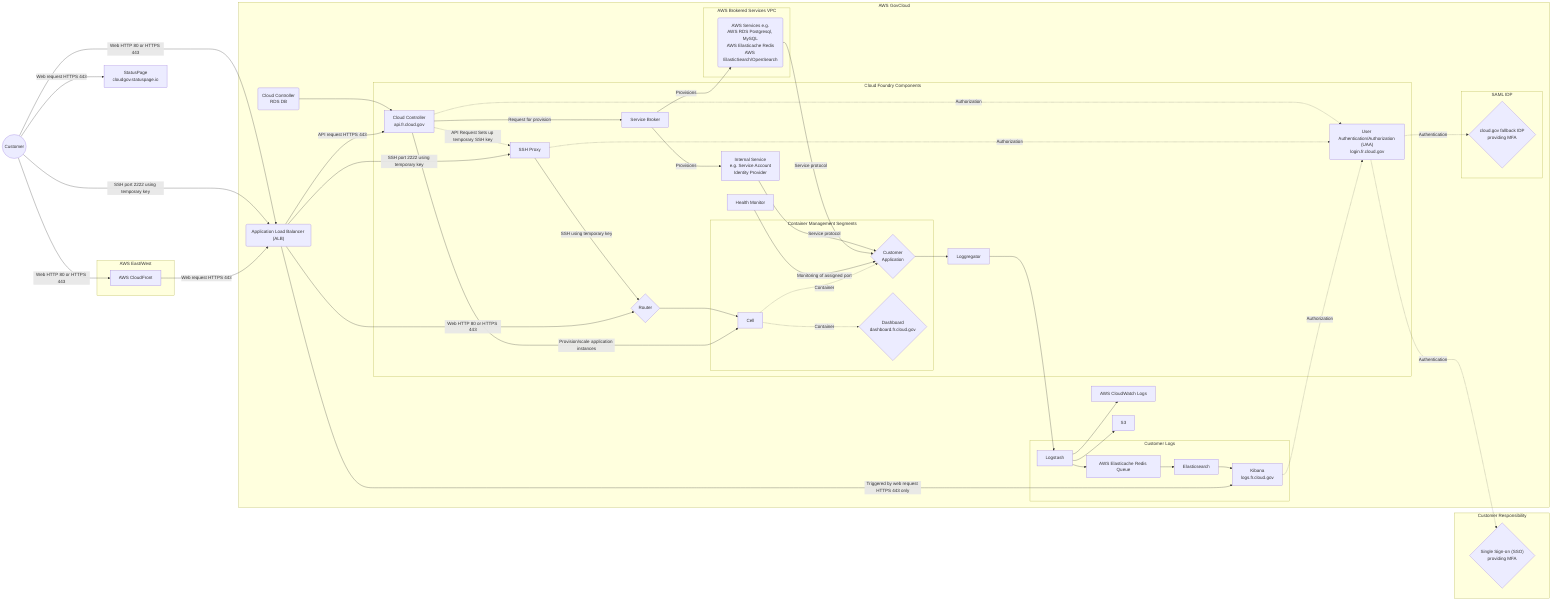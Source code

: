 %% title: 10-4.1 Customer Data Flow
%% description: Section 10 - System Environment - Figure 10-4.1 Customer Data Flow
graph LR
  subgraph AWS GovCloud
    subgraph Cloud Foundry Components
      subgraph Container Management Segments
        Cell["Cell"]
        AppContainer{"Customer<br>Application"}
        Dashboard{Dashboard<br>dashboard.fr.cloud.gov}
      end
      Router{Router}
      SSHProxy[SSH Proxy]
      UAA["User Authentication/Authorization (UAA)<br>login.fr.cloud.gov"]
      CloudController[Cloud Controller<br>api.fr.cloud.gov]
      ServiceBroker[Service Broker]
      InternalService["Internal Service<br>e.g. Service Account<br>Identity Provider"]
      HM[Health Monitor]
      Loggregator[Loggregator]
    end
    subgraph Customer Logs
      Q[AWS Elasticache Redis Queue]
      Logstash[Logstash]
      ES[Elasticsearch]
      Kibana[Kibana<br>logs.fr.cloud.gov]
    end
    subgraph AWS Brokered Services VPC
      AWSService("AWS Services e.g.<br>AWS RDS Postgresql, MySQL<br>AWS Elasticache Redis<br>AWS ElasticSearch/OpenSearch")
    end
    subgraph SAML IDP
      SAML{cloud.gov fallback IDP<br>providing MFA}
    end
    ALB("Application Load Balancer (ALB)")
    CloudControllerDB(Cloud Controller<br>RDS DB)
    CloudWatch[AWS CloudWatch Logs]
    S3[S3]
  end
  subgraph Customer Responsibility
    CustomerSAML{"Single Sign-on (SSO)<br>providing MFA"}
  end
  subgraph AWS East/West
    cloudfront["AWS CloudFront"]
  end

  Customer((Customer))
  statuspage["StatusPage<br>cloudgov.statuspage.io"]


  Router-->Cell
  SSHProxy--SSH using temporary key-->Router
  CloudController-.API Request Sets up temporary SSH key.->SSHProxy
  CloudController--Request for provision-->ServiceBroker
  CloudController--Provision/scale application instances-->Cell
  CloudControllerDB-->CloudController
  ServiceBroker--Provisions-->InternalService
  ServiceBroker--Provisions-->AWSService
  InternalService--Service protocol-->AppContainer
  AWSService--Service protocol-->AppContainer
  HM--Monitoring of assigned port-->AppContainer
  Cell-.Container.->AppContainer
  AppContainer-->Loggregator
  Cell-.Container.->Dashboard

  Loggregator-->Logstash
  Logstash-->Q
  Q-->ES
  Logstash-->CloudWatch
  Logstash-->S3
  ES-->Kibana

  Customer--"Web HTTP 80 or HTTPS 443"-->ALB
  Customer--SSH port 2222 using temporary key-->ALB
  Customer--"Web request HTTPS 443"-->statuspage
  Customer--"Web HTTP 80 or HTTPS 443"-->cloudfront

  cloudfront --"Web request HTTPS 443"--> ALB

  ALB --SSH port 2222 using temporary key--> SSHProxy
  ALB --"Web HTTP 80 or HTTPS 443"--> Router
  ALB --API request HTTPS 443--> CloudController
  ALB -- "Triggered by web request HTTPS 443 only" --> Kibana

  UAA-.Authentication.->CustomerSAML
  UAA-.Authentication.->SAML
  CloudController-.Authorization.->UAA
  SSHProxy-.Authorization.->UAA
  Kibana-.Authorization.->UAA